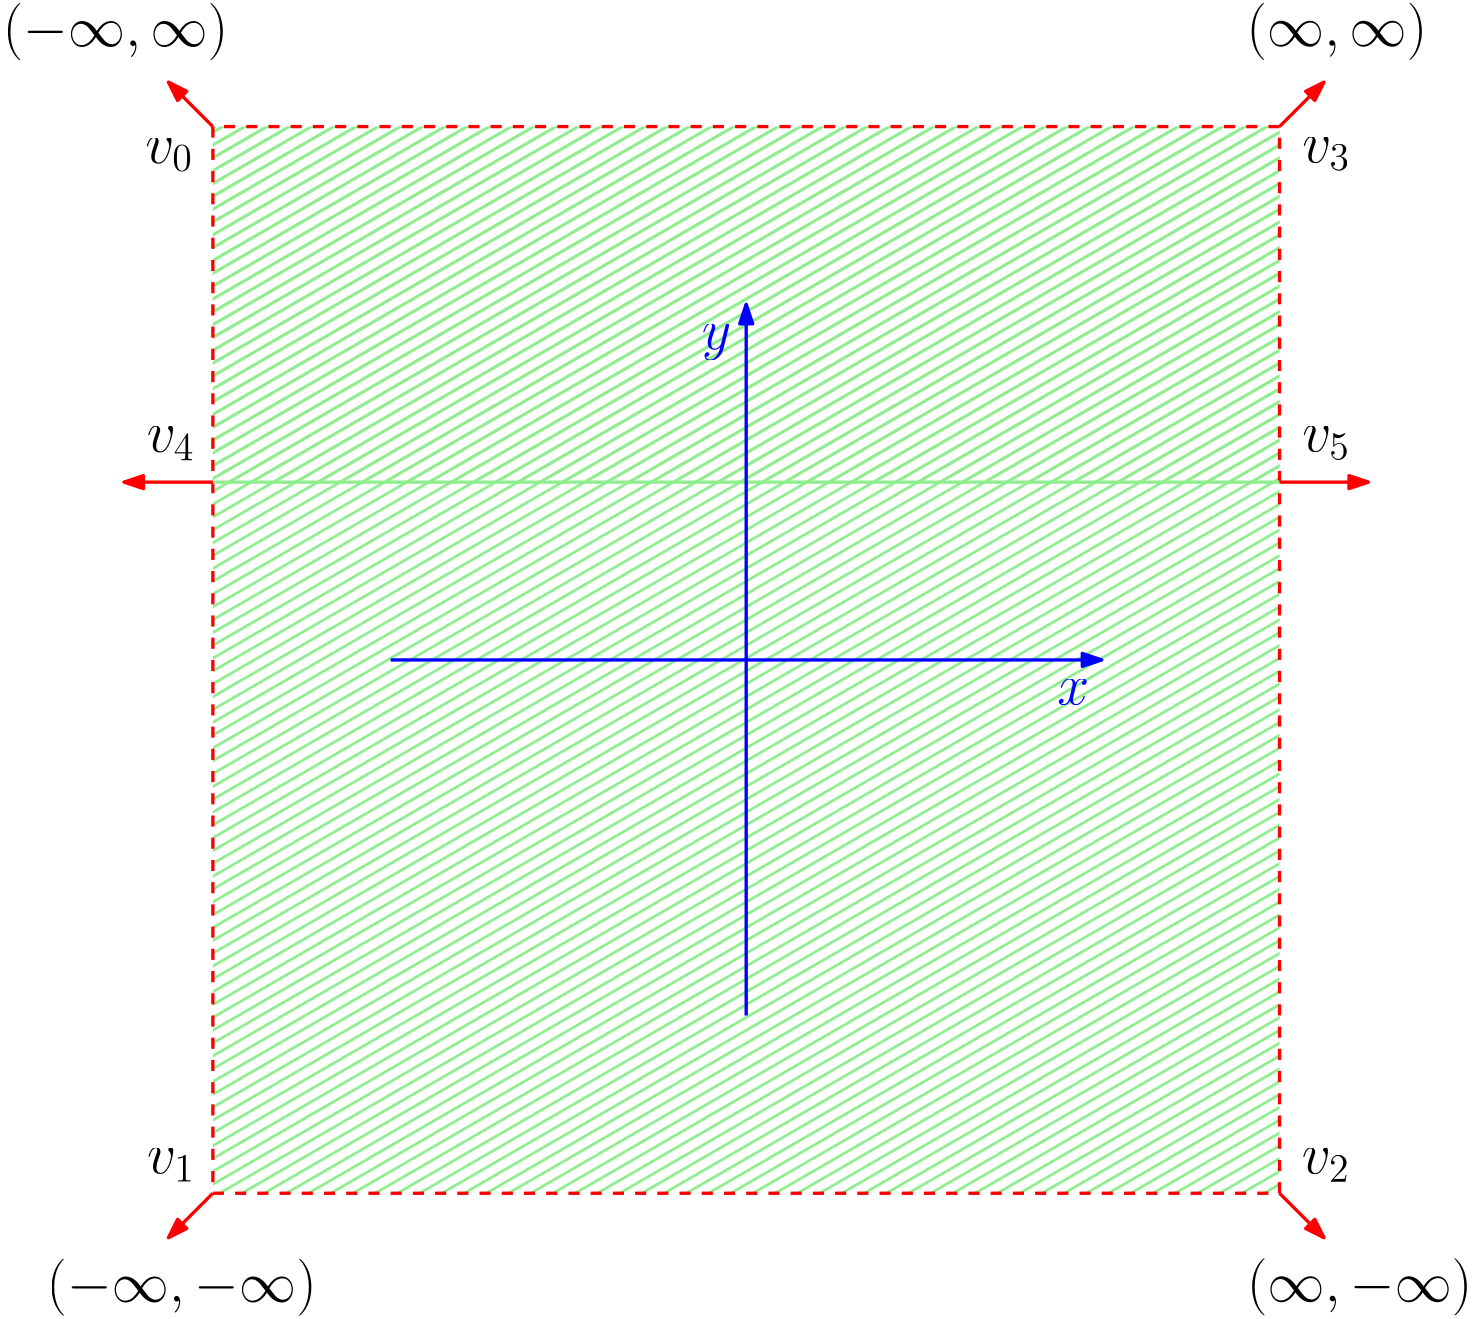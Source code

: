 <?xml version="1.0"?>
<!DOCTYPE ipe SYSTEM "ipe.dtd">
<ipe version="70206" creator="Ipe 7.2.7">
<info created="D:20190401141158" modified="D:20190401143746"/>
<ipestyle name="basic">
<symbol name="arrow/arc(spx)">
<path stroke="sym-stroke" fill="sym-stroke" pen="sym-pen">
0 0 m
-1 0.333 l
-1 -0.333 l
h
</path>
</symbol>
<symbol name="arrow/farc(spx)">
<path stroke="sym-stroke" fill="white" pen="sym-pen">
0 0 m
-1 0.333 l
-1 -0.333 l
h
</path>
</symbol>
<symbol name="arrow/ptarc(spx)">
<path stroke="sym-stroke" fill="sym-stroke" pen="sym-pen">
0 0 m
-1 0.333 l
-0.8 0 l
-1 -0.333 l
h
</path>
</symbol>
<symbol name="arrow/fptarc(spx)">
<path stroke="sym-stroke" fill="white" pen="sym-pen">
0 0 m
-1 0.333 l
-0.8 0 l
-1 -0.333 l
h
</path>
</symbol>
<symbol name="mark/circle(sx)" transformations="translations">
<path fill="sym-stroke">
0.6 0 0 0.6 0 0 e
0.4 0 0 0.4 0 0 e
</path>
</symbol>
<symbol name="mark/disk(sx)" transformations="translations">
<path fill="sym-stroke">
0.6 0 0 0.6 0 0 e
</path>
</symbol>
<symbol name="mark/fdisk(sfx)" transformations="translations">
<group>
<path fill="sym-fill">
0.5 0 0 0.5 0 0 e
</path>
<path fill="sym-stroke" fillrule="eofill">
0.6 0 0 0.6 0 0 e
0.4 0 0 0.4 0 0 e
</path>
</group>
</symbol>
<symbol name="mark/box(sx)" transformations="translations">
<path fill="sym-stroke" fillrule="eofill">
-0.6 -0.6 m
0.6 -0.6 l
0.6 0.6 l
-0.6 0.6 l
h
-0.4 -0.4 m
0.4 -0.4 l
0.4 0.4 l
-0.4 0.4 l
h
</path>
</symbol>
<symbol name="mark/square(sx)" transformations="translations">
<path fill="sym-stroke">
-0.6 -0.6 m
0.6 -0.6 l
0.6 0.6 l
-0.6 0.6 l
h
</path>
</symbol>
<symbol name="mark/fsquare(sfx)" transformations="translations">
<group>
<path fill="sym-fill">
-0.5 -0.5 m
0.5 -0.5 l
0.5 0.5 l
-0.5 0.5 l
h
</path>
<path fill="sym-stroke" fillrule="eofill">
-0.6 -0.6 m
0.6 -0.6 l
0.6 0.6 l
-0.6 0.6 l
h
-0.4 -0.4 m
0.4 -0.4 l
0.4 0.4 l
-0.4 0.4 l
h
</path>
</group>
</symbol>
<symbol name="mark/cross(sx)" transformations="translations">
<group>
<path fill="sym-stroke">
-0.43 -0.57 m
0.57 0.43 l
0.43 0.57 l
-0.57 -0.43 l
h
</path>
<path fill="sym-stroke">
-0.43 0.57 m
0.57 -0.43 l
0.43 -0.57 l
-0.57 0.43 l
h
</path>
</group>
</symbol>
<symbol name="arrow/fnormal(spx)">
<path stroke="sym-stroke" fill="white" pen="sym-pen">
0 0 m
-1 0.333 l
-1 -0.333 l
h
</path>
</symbol>
<symbol name="arrow/pointed(spx)">
<path stroke="sym-stroke" fill="sym-stroke" pen="sym-pen">
0 0 m
-1 0.333 l
-0.8 0 l
-1 -0.333 l
h
</path>
</symbol>
<symbol name="arrow/fpointed(spx)">
<path stroke="sym-stroke" fill="white" pen="sym-pen">
0 0 m
-1 0.333 l
-0.8 0 l
-1 -0.333 l
h
</path>
</symbol>
<symbol name="arrow/linear(spx)">
<path stroke="sym-stroke" pen="sym-pen">
-1 0.333 m
0 0 l
-1 -0.333 l
</path>
</symbol>
<symbol name="arrow/fdouble(spx)">
<path stroke="sym-stroke" fill="white" pen="sym-pen">
0 0 m
-1 0.333 l
-1 -0.333 l
h
-1 0 m
-2 0.333 l
-2 -0.333 l
h
</path>
</symbol>
<symbol name="arrow/double(spx)">
<path stroke="sym-stroke" fill="sym-stroke" pen="sym-pen">
0 0 m
-1 0.333 l
-1 -0.333 l
h
-1 0 m
-2 0.333 l
-2 -0.333 l
h
</path>
</symbol>
<pen name="heavier" value="0.8"/>
<pen name="fat" value="1.2"/>
<pen name="ultrafat" value="2"/>
<symbolsize name="large" value="5"/>
<symbolsize name="small" value="2"/>
<symbolsize name="tiny" value="1.1"/>
<arrowsize name="large" value="10"/>
<arrowsize name="small" value="5"/>
<arrowsize name="tiny" value="3"/>
<color name="red" value="1 0 0"/>
<color name="green" value="0 1 0"/>
<color name="blue" value="0 0 1"/>
<color name="yellow" value="1 1 0"/>
<color name="orange" value="1 0.647 0"/>
<color name="gold" value="1 0.843 0"/>
<color name="purple" value="0.627 0.125 0.941"/>
<color name="gray" value="0.745"/>
<color name="brown" value="0.647 0.165 0.165"/>
<color name="navy" value="0 0 0.502"/>
<color name="pink" value="1 0.753 0.796"/>
<color name="seagreen" value="0.18 0.545 0.341"/>
<color name="turquoise" value="0.251 0.878 0.816"/>
<color name="violet" value="0.933 0.51 0.933"/>
<color name="darkblue" value="0 0 0.545"/>
<color name="darkcyan" value="0 0.545 0.545"/>
<color name="darkgray" value="0.663"/>
<color name="darkgreen" value="0 0.392 0"/>
<color name="darkmagenta" value="0.545 0 0.545"/>
<color name="darkorange" value="1 0.549 0"/>
<color name="darkred" value="0.545 0 0"/>
<color name="lightblue" value="0.678 0.847 0.902"/>
<color name="lightcyan" value="0.878 1 1"/>
<color name="lightgray" value="0.827"/>
<color name="lightgreen" value="0.565 0.933 0.565"/>
<color name="lightyellow" value="1 1 0.878"/>
<dashstyle name="dashed" value="[4] 0"/>
<dashstyle name="dotted" value="[1 3] 0"/>
<dashstyle name="dash dotted" value="[4 2 1 2] 0"/>
<dashstyle name="dash dot dotted" value="[4 2 1 2 1 2] 0"/>
<textsize name="large" value="\large"/>
<textsize name="Large" value="\Large"/>
<textsize name="LARGE" value="\LARGE"/>
<textsize name="huge" value="\huge"/>
<textsize name="Huge" value="\Huge"/>
<textsize name="small" value="\small"/>
<textsize name="footnote" value="\footnotesize"/>
<textsize name="tiny" value="\tiny"/>
<textstyle name="center" begin="\begin{center}" end="\end{center}"/>
<textstyle name="itemize" begin="\begin{itemize}" end="\end{itemize}"/>
<textstyle name="item" begin="\begin{itemize}\item{}" end="\end{itemize}"/>
<gridsize name="4 pts" value="4"/>
<gridsize name="8 pts (~3 mm)" value="8"/>
<gridsize name="16 pts (~6 mm)" value="16"/>
<gridsize name="32 pts (~12 mm)" value="32"/>
<gridsize name="10 pts (~3.5 mm)" value="10"/>
<gridsize name="20 pts (~7 mm)" value="20"/>
<gridsize name="14 pts (~5 mm)" value="14"/>
<gridsize name="28 pts (~10 mm)" value="28"/>
<gridsize name="56 pts (~20 mm)" value="56"/>
<anglesize name="90 deg" value="90"/>
<anglesize name="60 deg" value="60"/>
<anglesize name="45 deg" value="45"/>
<anglesize name="30 deg" value="30"/>
<anglesize name="22.5 deg" value="22.5"/>
<opacity name="10%" value="0.1"/>
<opacity name="30%" value="0.3"/>
<opacity name="50%" value="0.5"/>
<opacity name="75%" value="0.75"/>
<tiling name="falling" angle="-60" step="4" width="1"/>
<tiling name="rising" angle="30" step="4" width="1"/>
</ipestyle>
<page>
<layer name="alpha"/>
<view layers="alpha" active="alpha"/>
<path layer="alpha" fill="lightgreen" tiling="rising">
128 640 m
128 512 l
512 512 l
512 640 l
h
</path>
<text matrix="1 0 0 1 292.084 -82.9105" transformations="translations" pos="208 752" stroke="black" type="label" width="65.023" height="15.477" depth="5.15" valign="baseline" size="huge" style="math">(\infty,\infty)</text>
<path stroke="red" fill="lightgreen" dash="dashed" pen="fat" tiling="rising">
128 640 m
128 256 l
512 256 l
512 640 l
h
</path>
<path stroke="red" pen="fat" rarrow="normal/normal">
112 656 m
128 640 l
</path>
<path stroke="1 0 0" pen="fat" arrow="normal/normal">
512 256 m
528 240 l
</path>
<path stroke="1 0 0" pen="fat" arrow="normal/normal">
128 256 m
112 240 l
</path>
<path stroke="red" pen="fat" arrow="normal/normal">
512 640 m
528 656 l
</path>
<text matrix="1 0 0 1 -31.8403 -19.6131" transformations="translations" pos="135.457 646.568" stroke="black" type="label" width="17.303" height="8.896" depth="3.1" valign="baseline" size="huge">$v_0$</text>
<text matrix="1 0 0 1 -31.1243 -383.266" transformations="translations" pos="135.457 646.568" stroke="black" type="label" width="17.303" height="8.896" depth="3.1" valign="baseline" size="huge">$v_1$</text>
<text matrix="1 0 0 1 384.563 -383.374" transformations="translations" pos="135.457 646.568" stroke="black" type="label" width="17.303" height="8.896" depth="3.1" valign="baseline" size="huge">$v_2$</text>
<text matrix="1 0 0 1 384.731 -19.3815" transformations="translations" pos="135.457 646.568" stroke="black" type="label" width="17.303" height="8.896" depth="3.1" valign="baseline" size="huge">$v_3$</text>
<text matrix="1 0 0 1 -31.298 -123.581" transformations="translations" pos="135.457 646.568" stroke="black" type="label" width="17.303" height="8.896" depth="3.1" valign="baseline" size="huge">$v_4$</text>
<text matrix="1 0 0 1 384.701 -123.471" transformations="translations" pos="135.457 646.568" stroke="black" type="label" width="17.303" height="8.896" depth="3.1" valign="baseline" size="huge">$v_5$</text>
<path stroke="lightgreen" fill="lightgreen" pen="fat" tiling="falling">
512 512 m
128 512 l
</path>
<path stroke="red" fill="lightgreen" pen="fat" arrow="normal/normal" tiling="falling">
128 512 m
96 512 l
</path>
<path stroke="red" fill="lightgreen" pen="fat" arrow="normal/normal" tiling="falling">
512 512 m
544 512 l
</path>
<text matrix="1 0 0 1 -155.63 -82.9888" transformations="translations" pos="208 752" stroke="black" type="label" width="81.094" height="15.477" depth="5.15" valign="baseline" size="huge" style="math">(-\infty,\infty)</text>
<text matrix="1 0 0 1 -139.864 -534.994" transformations="translations" pos="208 752" stroke="black" type="label" width="97.165" height="15.477" depth="5.15" valign="baseline" size="huge" style="math">(-\infty,-\infty)</text>
<text matrix="1 0 0 1 292.266 -534.895" transformations="translations" pos="208 752" stroke="black" type="label" width="81.094" height="15.477" depth="5.15" valign="baseline" size="huge" style="math">(\infty,-\infty)</text>
<text transformations="translations" pos="304 560" stroke="blue" type="label" width="10.606" height="8.894" depth="4.02" valign="baseline" size="huge">$y$</text>
<text transformations="translations" pos="432 432" stroke="blue" type="label" width="11.497" height="8.896" depth="0" valign="baseline" size="huge">$x$</text>
<path stroke="blue" fill="lightgreen" pen="fat" arrow="normal/normal" tiling="falling">
192 448 m
448 448 l
</path>
<path stroke="blue" fill="lightgreen" pen="fat" rarrow="normal/normal" tiling="falling">
320 576 m
320 320 l
</path>
</page>
</ipe>

